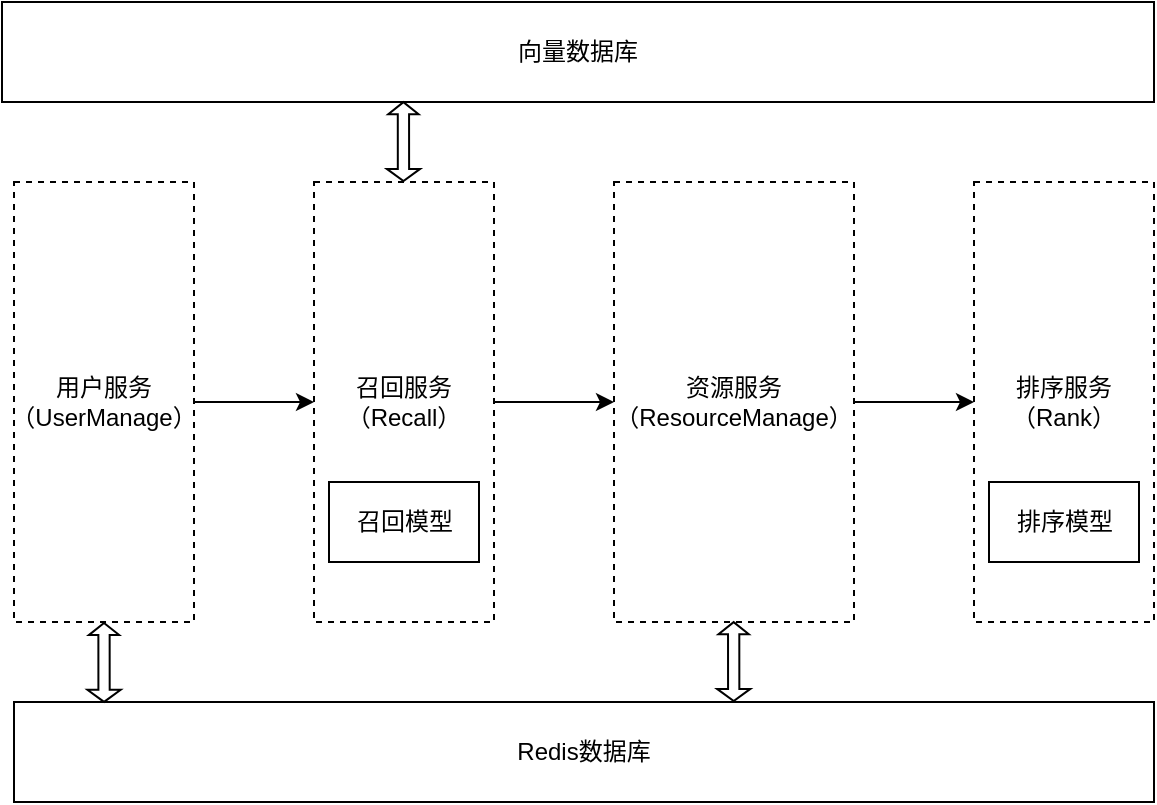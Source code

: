 <mxfile version="20.0.1" type="github">
  <diagram id="Lwo202QxARIkGxvLDYhw" name="第 1 页">
    <mxGraphModel dx="877" dy="454" grid="1" gridSize="10" guides="1" tooltips="1" connect="1" arrows="1" fold="1" page="1" pageScale="1" pageWidth="827" pageHeight="1169" math="0" shadow="0">
      <root>
        <mxCell id="0" />
        <mxCell id="1" parent="0" />
        <mxCell id="vbJLPKbegI0LX4bT1NbD-3" value="" style="edgeStyle=orthogonalEdgeStyle;rounded=0;orthogonalLoop=1;jettySize=auto;html=1;" edge="1" parent="1" source="vbJLPKbegI0LX4bT1NbD-1" target="vbJLPKbegI0LX4bT1NbD-2">
          <mxGeometry relative="1" as="geometry" />
        </mxCell>
        <mxCell id="vbJLPKbegI0LX4bT1NbD-1" value="用户服务（UserManage）" style="rounded=0;whiteSpace=wrap;html=1;dashed=1;" vertex="1" parent="1">
          <mxGeometry x="210" y="120" width="90" height="220" as="geometry" />
        </mxCell>
        <mxCell id="vbJLPKbegI0LX4bT1NbD-5" value="" style="edgeStyle=orthogonalEdgeStyle;rounded=0;orthogonalLoop=1;jettySize=auto;html=1;" edge="1" parent="1" source="vbJLPKbegI0LX4bT1NbD-2" target="vbJLPKbegI0LX4bT1NbD-4">
          <mxGeometry relative="1" as="geometry" />
        </mxCell>
        <mxCell id="vbJLPKbegI0LX4bT1NbD-2" value="召回服务（Recall）" style="rounded=0;whiteSpace=wrap;html=1;dashed=1;" vertex="1" parent="1">
          <mxGeometry x="360" y="120" width="90" height="220" as="geometry" />
        </mxCell>
        <mxCell id="vbJLPKbegI0LX4bT1NbD-7" value="" style="edgeStyle=orthogonalEdgeStyle;rounded=0;orthogonalLoop=1;jettySize=auto;html=1;" edge="1" parent="1" source="vbJLPKbegI0LX4bT1NbD-4" target="vbJLPKbegI0LX4bT1NbD-6">
          <mxGeometry relative="1" as="geometry" />
        </mxCell>
        <mxCell id="vbJLPKbegI0LX4bT1NbD-4" value="资源服务（ResourceManage）" style="rounded=0;whiteSpace=wrap;html=1;dashed=1;" vertex="1" parent="1">
          <mxGeometry x="510" y="120" width="120" height="220" as="geometry" />
        </mxCell>
        <mxCell id="vbJLPKbegI0LX4bT1NbD-6" value="排序服务（Rank）" style="rounded=0;whiteSpace=wrap;html=1;dashed=1;" vertex="1" parent="1">
          <mxGeometry x="690" y="120" width="90" height="220" as="geometry" />
        </mxCell>
        <mxCell id="vbJLPKbegI0LX4bT1NbD-13" value="Redis数据库" style="rounded=0;whiteSpace=wrap;html=1;" vertex="1" parent="1">
          <mxGeometry x="210" y="380" width="570" height="50" as="geometry" />
        </mxCell>
        <mxCell id="vbJLPKbegI0LX4bT1NbD-14" value="向量数据库" style="rounded=0;whiteSpace=wrap;html=1;" vertex="1" parent="1">
          <mxGeometry x="204" y="30" width="576" height="50" as="geometry" />
        </mxCell>
        <mxCell id="vbJLPKbegI0LX4bT1NbD-15" value="排序模型" style="rounded=0;whiteSpace=wrap;html=1;" vertex="1" parent="1">
          <mxGeometry x="697.5" y="270" width="75" height="40" as="geometry" />
        </mxCell>
        <mxCell id="vbJLPKbegI0LX4bT1NbD-16" value="召回模型" style="rounded=0;whiteSpace=wrap;html=1;" vertex="1" parent="1">
          <mxGeometry x="367.5" y="270" width="75" height="40" as="geometry" />
        </mxCell>
        <mxCell id="vbJLPKbegI0LX4bT1NbD-17" value="" style="shape=flexArrow;endArrow=classic;startArrow=classic;html=1;rounded=0;entryX=0.5;entryY=1;entryDx=0;entryDy=0;exitX=0.079;exitY=0.009;exitDx=0;exitDy=0;exitPerimeter=0;width=5.638;endSize=1.682;endWidth=8.525;startSize=1.682;startWidth=9.982;" edge="1" parent="1" source="vbJLPKbegI0LX4bT1NbD-13" target="vbJLPKbegI0LX4bT1NbD-1">
          <mxGeometry width="100" height="100" relative="1" as="geometry">
            <mxPoint x="80" y="440" as="sourcePoint" />
            <mxPoint x="180" y="340" as="targetPoint" />
          </mxGeometry>
        </mxCell>
        <mxCell id="vbJLPKbegI0LX4bT1NbD-18" value="" style="shape=flexArrow;endArrow=classic;startArrow=classic;html=1;rounded=0;entryX=0.5;entryY=1;entryDx=0;entryDy=0;exitX=0.079;exitY=0.009;exitDx=0;exitDy=0;exitPerimeter=0;width=5.638;endSize=1.682;endWidth=8.525;startSize=1.682;startWidth=9.982;" edge="1" parent="1">
          <mxGeometry width="100" height="100" relative="1" as="geometry">
            <mxPoint x="569.86" y="380.0" as="sourcePoint" />
            <mxPoint x="569.83" y="339.55" as="targetPoint" />
          </mxGeometry>
        </mxCell>
        <mxCell id="vbJLPKbegI0LX4bT1NbD-19" value="" style="shape=flexArrow;endArrow=classic;startArrow=classic;html=1;rounded=0;entryX=0.5;entryY=1;entryDx=0;entryDy=0;exitX=0.079;exitY=0.009;exitDx=0;exitDy=0;exitPerimeter=0;width=5.638;endSize=1.682;endWidth=8.525;startSize=1.682;startWidth=9.982;" edge="1" parent="1">
          <mxGeometry width="100" height="100" relative="1" as="geometry">
            <mxPoint x="404.74" y="120.0" as="sourcePoint" />
            <mxPoint x="404.71" y="79.55" as="targetPoint" />
          </mxGeometry>
        </mxCell>
      </root>
    </mxGraphModel>
  </diagram>
</mxfile>
